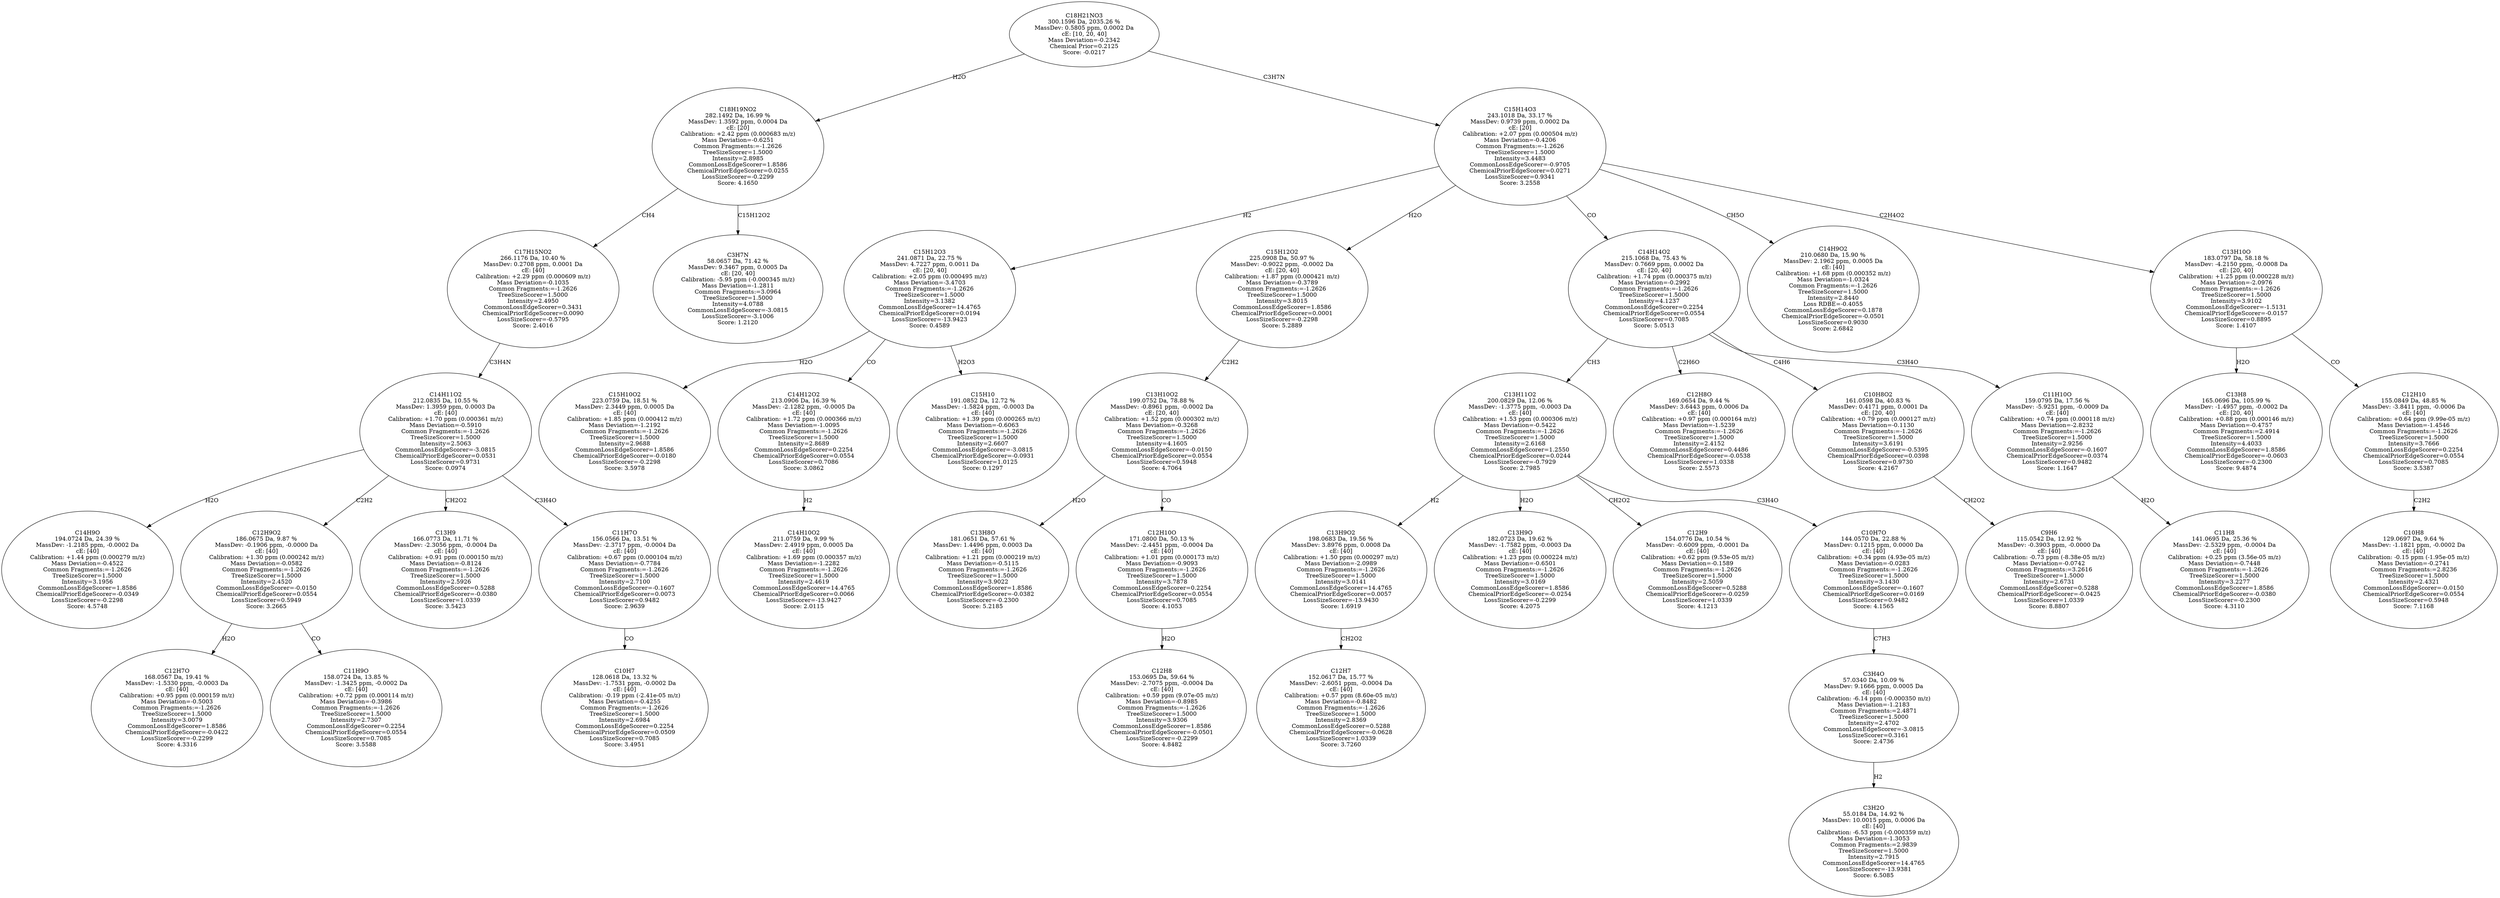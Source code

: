 strict digraph {
v1 [label="C14H9O\n194.0724 Da, 24.39 %\nMassDev: -1.2185 ppm, -0.0002 Da\ncE: [40]\nCalibration: +1.44 ppm (0.000279 m/z)\nMass Deviation=-0.4522\nCommon Fragments:=-1.2626\nTreeSizeScorer=1.5000\nIntensity=3.1956\nCommonLossEdgeScorer=1.8586\nChemicalPriorEdgeScorer=-0.0349\nLossSizeScorer=-0.2298\nScore: 4.5748"];
v2 [label="C12H7O\n168.0567 Da, 19.41 %\nMassDev: -1.5330 ppm, -0.0003 Da\ncE: [40]\nCalibration: +0.95 ppm (0.000159 m/z)\nMass Deviation=-0.5003\nCommon Fragments:=-1.2626\nTreeSizeScorer=1.5000\nIntensity=3.0079\nCommonLossEdgeScorer=1.8586\nChemicalPriorEdgeScorer=-0.0422\nLossSizeScorer=-0.2299\nScore: 4.3316"];
v3 [label="C11H9O\n158.0724 Da, 13.85 %\nMassDev: -1.3425 ppm, -0.0002 Da\ncE: [40]\nCalibration: +0.72 ppm (0.000114 m/z)\nMass Deviation=-0.3986\nCommon Fragments:=-1.2626\nTreeSizeScorer=1.5000\nIntensity=2.7307\nCommonLossEdgeScorer=0.2254\nChemicalPriorEdgeScorer=0.0554\nLossSizeScorer=0.7085\nScore: 3.5588"];
v4 [label="C12H9O2\n186.0675 Da, 9.87 %\nMassDev: -0.1906 ppm, -0.0000 Da\ncE: [40]\nCalibration: +1.30 ppm (0.000242 m/z)\nMass Deviation=-0.0582\nCommon Fragments:=-1.2626\nTreeSizeScorer=1.5000\nIntensity=2.4520\nCommonLossEdgeScorer=-0.0150\nChemicalPriorEdgeScorer=0.0554\nLossSizeScorer=0.5949\nScore: 3.2665"];
v5 [label="C13H9\n166.0773 Da, 11.71 %\nMassDev: -2.3056 ppm, -0.0004 Da\ncE: [40]\nCalibration: +0.91 ppm (0.000150 m/z)\nMass Deviation=-0.8124\nCommon Fragments:=-1.2626\nTreeSizeScorer=1.5000\nIntensity=2.5926\nCommonLossEdgeScorer=0.5288\nChemicalPriorEdgeScorer=-0.0380\nLossSizeScorer=1.0339\nScore: 3.5423"];
v6 [label="C10H7\n128.0618 Da, 13.32 %\nMassDev: -1.7531 ppm, -0.0002 Da\ncE: [40]\nCalibration: -0.19 ppm (-2.41e-05 m/z)\nMass Deviation=-0.4255\nCommon Fragments:=-1.2626\nTreeSizeScorer=1.5000\nIntensity=2.6984\nCommonLossEdgeScorer=0.2254\nChemicalPriorEdgeScorer=0.0509\nLossSizeScorer=0.7085\nScore: 3.4951"];
v7 [label="C11H7O\n156.0566 Da, 13.51 %\nMassDev: -2.3717 ppm, -0.0004 Da\ncE: [40]\nCalibration: +0.67 ppm (0.000104 m/z)\nMass Deviation=-0.7784\nCommon Fragments:=-1.2626\nTreeSizeScorer=1.5000\nIntensity=2.7100\nCommonLossEdgeScorer=-0.1607\nChemicalPriorEdgeScorer=0.0073\nLossSizeScorer=0.9482\nScore: 2.9639"];
v8 [label="C14H11O2\n212.0835 Da, 10.55 %\nMassDev: 1.3959 ppm, 0.0003 Da\ncE: [40]\nCalibration: +1.70 ppm (0.000361 m/z)\nMass Deviation=-0.5910\nCommon Fragments:=-1.2626\nTreeSizeScorer=1.5000\nIntensity=2.5063\nCommonLossEdgeScorer=-3.0815\nChemicalPriorEdgeScorer=0.0531\nLossSizeScorer=0.9731\nScore: 0.0974"];
v9 [label="C17H15NO2\n266.1176 Da, 10.40 %\nMassDev: 0.2708 ppm, 0.0001 Da\ncE: [40]\nCalibration: +2.29 ppm (0.000609 m/z)\nMass Deviation=-0.1035\nCommon Fragments:=-1.2626\nTreeSizeScorer=1.5000\nIntensity=2.4950\nCommonLossEdgeScorer=0.3431\nChemicalPriorEdgeScorer=0.0090\nLossSizeScorer=-0.5795\nScore: 2.4016"];
v10 [label="C3H7N\n58.0657 Da, 71.42 %\nMassDev: 9.3467 ppm, 0.0005 Da\ncE: [20, 40]\nCalibration: -5.95 ppm (-0.000345 m/z)\nMass Deviation=-1.2811\nCommon Fragments:=3.0964\nTreeSizeScorer=1.5000\nIntensity=4.0788\nCommonLossEdgeScorer=-3.0815\nLossSizeScorer=-3.1006\nScore: 1.2120"];
v11 [label="C18H19NO2\n282.1492 Da, 16.99 %\nMassDev: 1.3592 ppm, 0.0004 Da\ncE: [20]\nCalibration: +2.42 ppm (0.000683 m/z)\nMass Deviation=-0.6251\nCommon Fragments:=-1.2626\nTreeSizeScorer=1.5000\nIntensity=2.8985\nCommonLossEdgeScorer=1.8586\nChemicalPriorEdgeScorer=0.0255\nLossSizeScorer=-0.2299\nScore: 4.1650"];
v12 [label="C15H10O2\n223.0759 Da, 18.51 %\nMassDev: 2.3449 ppm, 0.0005 Da\ncE: [40]\nCalibration: +1.85 ppm (0.000412 m/z)\nMass Deviation=-1.2192\nCommon Fragments:=-1.2626\nTreeSizeScorer=1.5000\nIntensity=2.9688\nCommonLossEdgeScorer=1.8586\nChemicalPriorEdgeScorer=-0.0180\nLossSizeScorer=-0.2298\nScore: 3.5978"];
v13 [label="C14H10O2\n211.0759 Da, 9.99 %\nMassDev: 2.4919 ppm, 0.0005 Da\ncE: [40]\nCalibration: +1.69 ppm (0.000357 m/z)\nMass Deviation=-1.2282\nCommon Fragments:=-1.2626\nTreeSizeScorer=1.5000\nIntensity=2.4619\nCommonLossEdgeScorer=14.4765\nChemicalPriorEdgeScorer=0.0066\nLossSizeScorer=-13.9427\nScore: 2.0115"];
v14 [label="C14H12O2\n213.0906 Da, 16.39 %\nMassDev: -2.1282 ppm, -0.0005 Da\ncE: [40]\nCalibration: +1.72 ppm (0.000366 m/z)\nMass Deviation=-1.0095\nCommon Fragments:=-1.2626\nTreeSizeScorer=1.5000\nIntensity=2.8689\nCommonLossEdgeScorer=0.2254\nChemicalPriorEdgeScorer=0.0554\nLossSizeScorer=0.7086\nScore: 3.0862"];
v15 [label="C15H10\n191.0852 Da, 12.72 %\nMassDev: -1.5824 ppm, -0.0003 Da\ncE: [40]\nCalibration: +1.39 ppm (0.000265 m/z)\nMass Deviation=-0.6063\nCommon Fragments:=-1.2626\nTreeSizeScorer=1.5000\nIntensity=2.6607\nCommonLossEdgeScorer=-3.0815\nChemicalPriorEdgeScorer=-0.0931\nLossSizeScorer=1.0125\nScore: 0.1297"];
v16 [label="C15H12O3\n241.0871 Da, 22.75 %\nMassDev: 4.7227 ppm, 0.0011 Da\ncE: [20, 40]\nCalibration: +2.05 ppm (0.000495 m/z)\nMass Deviation=-3.4703\nCommon Fragments:=-1.2626\nTreeSizeScorer=1.5000\nIntensity=3.1382\nCommonLossEdgeScorer=14.4765\nChemicalPriorEdgeScorer=0.0194\nLossSizeScorer=-13.9423\nScore: 0.4589"];
v17 [label="C13H8O\n181.0651 Da, 57.61 %\nMassDev: 1.4496 ppm, 0.0003 Da\ncE: [40]\nCalibration: +1.21 ppm (0.000219 m/z)\nMass Deviation=-0.5115\nCommon Fragments:=-1.2626\nTreeSizeScorer=1.5000\nIntensity=3.9022\nCommonLossEdgeScorer=1.8586\nChemicalPriorEdgeScorer=-0.0382\nLossSizeScorer=-0.2300\nScore: 5.2185"];
v18 [label="C12H8\n153.0695 Da, 59.64 %\nMassDev: -2.7075 ppm, -0.0004 Da\ncE: [40]\nCalibration: +0.59 ppm (9.07e-05 m/z)\nMass Deviation=-0.8985\nCommon Fragments:=-1.2626\nTreeSizeScorer=1.5000\nIntensity=3.9306\nCommonLossEdgeScorer=1.8586\nChemicalPriorEdgeScorer=-0.0501\nLossSizeScorer=-0.2299\nScore: 4.8482"];
v19 [label="C12H10O\n171.0800 Da, 50.13 %\nMassDev: -2.4451 ppm, -0.0004 Da\ncE: [40]\nCalibration: +1.01 ppm (0.000173 m/z)\nMass Deviation=-0.9093\nCommon Fragments:=-1.2626\nTreeSizeScorer=1.5000\nIntensity=3.7878\nCommonLossEdgeScorer=0.2254\nChemicalPriorEdgeScorer=0.0554\nLossSizeScorer=0.7085\nScore: 4.1053"];
v20 [label="C13H10O2\n199.0752 Da, 78.88 %\nMassDev: -0.8961 ppm, -0.0002 Da\ncE: [20, 40]\nCalibration: +1.52 ppm (0.000302 m/z)\nMass Deviation=-0.3268\nCommon Fragments:=-1.2626\nTreeSizeScorer=1.5000\nIntensity=4.1605\nCommonLossEdgeScorer=-0.0150\nChemicalPriorEdgeScorer=0.0554\nLossSizeScorer=0.5948\nScore: 4.7064"];
v21 [label="C15H12O2\n225.0908 Da, 50.97 %\nMassDev: -0.9022 ppm, -0.0002 Da\ncE: [20, 40]\nCalibration: +1.87 ppm (0.000421 m/z)\nMass Deviation=-0.3789\nCommon Fragments:=-1.2626\nTreeSizeScorer=1.5000\nIntensity=3.8015\nCommonLossEdgeScorer=1.8586\nChemicalPriorEdgeScorer=0.0001\nLossSizeScorer=-0.2298\nScore: 5.2889"];
v22 [label="C12H7\n152.0617 Da, 15.77 %\nMassDev: -2.6051 ppm, -0.0004 Da\ncE: [40]\nCalibration: +0.57 ppm (8.60e-05 m/z)\nMass Deviation=-0.8482\nCommon Fragments:=-1.2626\nTreeSizeScorer=1.5000\nIntensity=2.8369\nCommonLossEdgeScorer=0.5288\nChemicalPriorEdgeScorer=-0.0628\nLossSizeScorer=1.0339\nScore: 3.7260"];
v23 [label="C13H9O2\n198.0683 Da, 19.56 %\nMassDev: 3.8976 ppm, 0.0008 Da\ncE: [40]\nCalibration: +1.50 ppm (0.000297 m/z)\nMass Deviation=-2.0989\nCommon Fragments:=-1.2626\nTreeSizeScorer=1.5000\nIntensity=3.0141\nCommonLossEdgeScorer=14.4765\nChemicalPriorEdgeScorer=0.0057\nLossSizeScorer=-13.9430\nScore: 1.6919"];
v24 [label="C13H9O\n182.0723 Da, 19.62 %\nMassDev: -1.7582 ppm, -0.0003 Da\ncE: [40]\nCalibration: +1.23 ppm (0.000224 m/z)\nMass Deviation=-0.6501\nCommon Fragments:=-1.2626\nTreeSizeScorer=1.5000\nIntensity=3.0169\nCommonLossEdgeScorer=1.8586\nChemicalPriorEdgeScorer=-0.0254\nLossSizeScorer=-0.2299\nScore: 4.2075"];
v25 [label="C12H9\n154.0776 Da, 10.54 %\nMassDev: -0.6009 ppm, -0.0001 Da\ncE: [40]\nCalibration: +0.62 ppm (9.53e-05 m/z)\nMass Deviation=-0.1589\nCommon Fragments:=-1.2626\nTreeSizeScorer=1.5000\nIntensity=2.5059\nCommonLossEdgeScorer=0.5288\nChemicalPriorEdgeScorer=-0.0259\nLossSizeScorer=1.0339\nScore: 4.1213"];
v26 [label="C3H2O\n55.0184 Da, 14.92 %\nMassDev: 10.0015 ppm, 0.0006 Da\ncE: [40]\nCalibration: -6.53 ppm (-0.000359 m/z)\nMass Deviation=-1.3053\nCommon Fragments:=2.9839\nTreeSizeScorer=1.5000\nIntensity=2.7915\nCommonLossEdgeScorer=14.4765\nLossSizeScorer=-13.9381\nScore: 6.5085"];
v27 [label="C3H4O\n57.0340 Da, 10.09 %\nMassDev: 9.1666 ppm, 0.0005 Da\ncE: [40]\nCalibration: -6.14 ppm (-0.000350 m/z)\nMass Deviation=-1.2183\nCommon Fragments:=2.4871\nTreeSizeScorer=1.5000\nIntensity=2.4702\nCommonLossEdgeScorer=-3.0815\nLossSizeScorer=0.3161\nScore: 2.4736"];
v28 [label="C10H7O\n144.0570 Da, 22.88 %\nMassDev: 0.1215 ppm, 0.0000 Da\ncE: [40]\nCalibration: +0.34 ppm (4.93e-05 m/z)\nMass Deviation=-0.0283\nCommon Fragments:=-1.2626\nTreeSizeScorer=1.5000\nIntensity=3.1430\nCommonLossEdgeScorer=-0.1607\nChemicalPriorEdgeScorer=0.0169\nLossSizeScorer=0.9482\nScore: 4.1565"];
v29 [label="C13H11O2\n200.0829 Da, 12.06 %\nMassDev: -1.3775 ppm, -0.0003 Da\ncE: [40]\nCalibration: +1.53 ppm (0.000306 m/z)\nMass Deviation=-0.5422\nCommon Fragments:=-1.2626\nTreeSizeScorer=1.5000\nIntensity=2.6168\nCommonLossEdgeScorer=1.2550\nChemicalPriorEdgeScorer=0.0244\nLossSizeScorer=-0.7929\nScore: 2.7985"];
v30 [label="C12H8O\n169.0654 Da, 9.44 %\nMassDev: 3.6443 ppm, 0.0006 Da\ncE: [40]\nCalibration: +0.97 ppm (0.000164 m/z)\nMass Deviation=-1.5239\nCommon Fragments:=-1.2626\nTreeSizeScorer=1.5000\nIntensity=2.4152\nCommonLossEdgeScorer=0.4486\nChemicalPriorEdgeScorer=-0.0538\nLossSizeScorer=1.0338\nScore: 2.5573"];
v31 [label="C9H6\n115.0542 Da, 12.92 %\nMassDev: -0.3903 ppm, -0.0000 Da\ncE: [40]\nCalibration: -0.73 ppm (-8.38e-05 m/z)\nMass Deviation=-0.0742\nCommon Fragments:=3.2616\nTreeSizeScorer=1.5000\nIntensity=2.6731\nCommonLossEdgeScorer=0.5288\nChemicalPriorEdgeScorer=-0.0425\nLossSizeScorer=1.0339\nScore: 8.8807"];
v32 [label="C10H8O2\n161.0598 Da, 40.83 %\nMassDev: 0.4171 ppm, 0.0001 Da\ncE: [20, 40]\nCalibration: +0.79 ppm (0.000127 m/z)\nMass Deviation=-0.1130\nCommon Fragments:=-1.2626\nTreeSizeScorer=1.5000\nIntensity=3.6191\nCommonLossEdgeScorer=-0.5395\nChemicalPriorEdgeScorer=0.0398\nLossSizeScorer=0.9730\nScore: 4.2167"];
v33 [label="C11H8\n141.0695 Da, 25.36 %\nMassDev: -2.5329 ppm, -0.0004 Da\ncE: [40]\nCalibration: +0.25 ppm (3.56e-05 m/z)\nMass Deviation=-0.7448\nCommon Fragments:=-1.2626\nTreeSizeScorer=1.5000\nIntensity=3.2277\nCommonLossEdgeScorer=1.8586\nChemicalPriorEdgeScorer=-0.0380\nLossSizeScorer=-0.2300\nScore: 4.3110"];
v34 [label="C11H10O\n159.0795 Da, 17.56 %\nMassDev: -5.9251 ppm, -0.0009 Da\ncE: [40]\nCalibration: +0.74 ppm (0.000118 m/z)\nMass Deviation=-2.8232\nCommon Fragments:=-1.2626\nTreeSizeScorer=1.5000\nIntensity=2.9256\nCommonLossEdgeScorer=-0.1607\nChemicalPriorEdgeScorer=0.0374\nLossSizeScorer=0.9482\nScore: 1.1647"];
v35 [label="C14H14O2\n215.1068 Da, 75.43 %\nMassDev: 0.7669 ppm, 0.0002 Da\ncE: [20, 40]\nCalibration: +1.74 ppm (0.000375 m/z)\nMass Deviation=-0.2992\nCommon Fragments:=-1.2626\nTreeSizeScorer=1.5000\nIntensity=4.1237\nCommonLossEdgeScorer=0.2254\nChemicalPriorEdgeScorer=0.0554\nLossSizeScorer=0.7085\nScore: 5.0513"];
v36 [label="C14H9O2\n210.0680 Da, 15.90 %\nMassDev: 2.1962 ppm, 0.0005 Da\ncE: [40]\nCalibration: +1.68 ppm (0.000352 m/z)\nMass Deviation=-1.0324\nCommon Fragments:=-1.2626\nTreeSizeScorer=1.5000\nIntensity=2.8440\nLoss RDBE=-0.4055\nCommonLossEdgeScorer=0.1878\nChemicalPriorEdgeScorer=-0.0501\nLossSizeScorer=0.9030\nScore: 2.6842"];
v37 [label="C13H8\n165.0696 Da, 105.99 %\nMassDev: -1.4957 ppm, -0.0002 Da\ncE: [20, 40]\nCalibration: +0.88 ppm (0.000146 m/z)\nMass Deviation=-0.4757\nCommon Fragments:=2.4914\nTreeSizeScorer=1.5000\nIntensity=4.4033\nCommonLossEdgeScorer=1.8586\nChemicalPriorEdgeScorer=-0.0603\nLossSizeScorer=-0.2300\nScore: 9.4874"];
v38 [label="C10H8\n129.0697 Da, 9.64 %\nMassDev: -1.1821 ppm, -0.0002 Da\ncE: [40]\nCalibration: -0.15 ppm (-1.95e-05 m/z)\nMass Deviation=-0.2741\nCommon Fragments:=2.8236\nTreeSizeScorer=1.5000\nIntensity=2.4321\nCommonLossEdgeScorer=-0.0150\nChemicalPriorEdgeScorer=0.0554\nLossSizeScorer=0.5948\nScore: 7.1168"];
v39 [label="C12H10\n155.0849 Da, 48.85 %\nMassDev: -3.8411 ppm, -0.0006 Da\ncE: [40]\nCalibration: +0.64 ppm (9.99e-05 m/z)\nMass Deviation=-1.4546\nCommon Fragments:=-1.2626\nTreeSizeScorer=1.5000\nIntensity=3.7666\nCommonLossEdgeScorer=0.2254\nChemicalPriorEdgeScorer=0.0554\nLossSizeScorer=0.7085\nScore: 3.5387"];
v40 [label="C13H10O\n183.0797 Da, 58.18 %\nMassDev: -4.2150 ppm, -0.0008 Da\ncE: [20, 40]\nCalibration: +1.25 ppm (0.000228 m/z)\nMass Deviation=-2.0976\nCommon Fragments:=-1.2626\nTreeSizeScorer=1.5000\nIntensity=3.9102\nCommonLossEdgeScorer=-1.5131\nChemicalPriorEdgeScorer=-0.0157\nLossSizeScorer=0.8895\nScore: 1.4107"];
v41 [label="C15H14O3\n243.1018 Da, 33.17 %\nMassDev: 0.9739 ppm, 0.0002 Da\ncE: [20]\nCalibration: +2.07 ppm (0.000504 m/z)\nMass Deviation=-0.4206\nCommon Fragments:=-1.2626\nTreeSizeScorer=1.5000\nIntensity=3.4483\nCommonLossEdgeScorer=-0.9705\nChemicalPriorEdgeScorer=0.0271\nLossSizeScorer=0.9341\nScore: 3.2558"];
v42 [label="C18H21NO3\n300.1596 Da, 2035.26 %\nMassDev: 0.5805 ppm, 0.0002 Da\ncE: [10, 20, 40]\nMass Deviation=-0.2342\nChemical Prior=0.2125\nScore: -0.0217"];
v8 -> v1 [label="H2O"];
v4 -> v2 [label="H2O"];
v4 -> v3 [label="CO"];
v8 -> v4 [label="C2H2"];
v8 -> v5 [label="CH2O2"];
v7 -> v6 [label="CO"];
v8 -> v7 [label="C3H4O"];
v9 -> v8 [label="C3H4N"];
v11 -> v9 [label="CH4"];
v11 -> v10 [label="C15H12O2"];
v42 -> v11 [label="H2O"];
v16 -> v12 [label="H2O"];
v14 -> v13 [label="H2"];
v16 -> v14 [label="CO"];
v16 -> v15 [label="H2O3"];
v41 -> v16 [label="H2"];
v20 -> v17 [label="H2O"];
v19 -> v18 [label="H2O"];
v20 -> v19 [label="CO"];
v21 -> v20 [label="C2H2"];
v41 -> v21 [label="H2O"];
v23 -> v22 [label="CH2O2"];
v29 -> v23 [label="H2"];
v29 -> v24 [label="H2O"];
v29 -> v25 [label="CH2O2"];
v27 -> v26 [label="H2"];
v28 -> v27 [label="C7H3"];
v29 -> v28 [label="C3H4O"];
v35 -> v29 [label="CH3"];
v35 -> v30 [label="C2H6O"];
v32 -> v31 [label="CH2O2"];
v35 -> v32 [label="C4H6"];
v34 -> v33 [label="H2O"];
v35 -> v34 [label="C3H4O"];
v41 -> v35 [label="CO"];
v41 -> v36 [label="CH5O"];
v40 -> v37 [label="H2O"];
v39 -> v38 [label="C2H2"];
v40 -> v39 [label="CO"];
v41 -> v40 [label="C2H4O2"];
v42 -> v41 [label="C3H7N"];
}